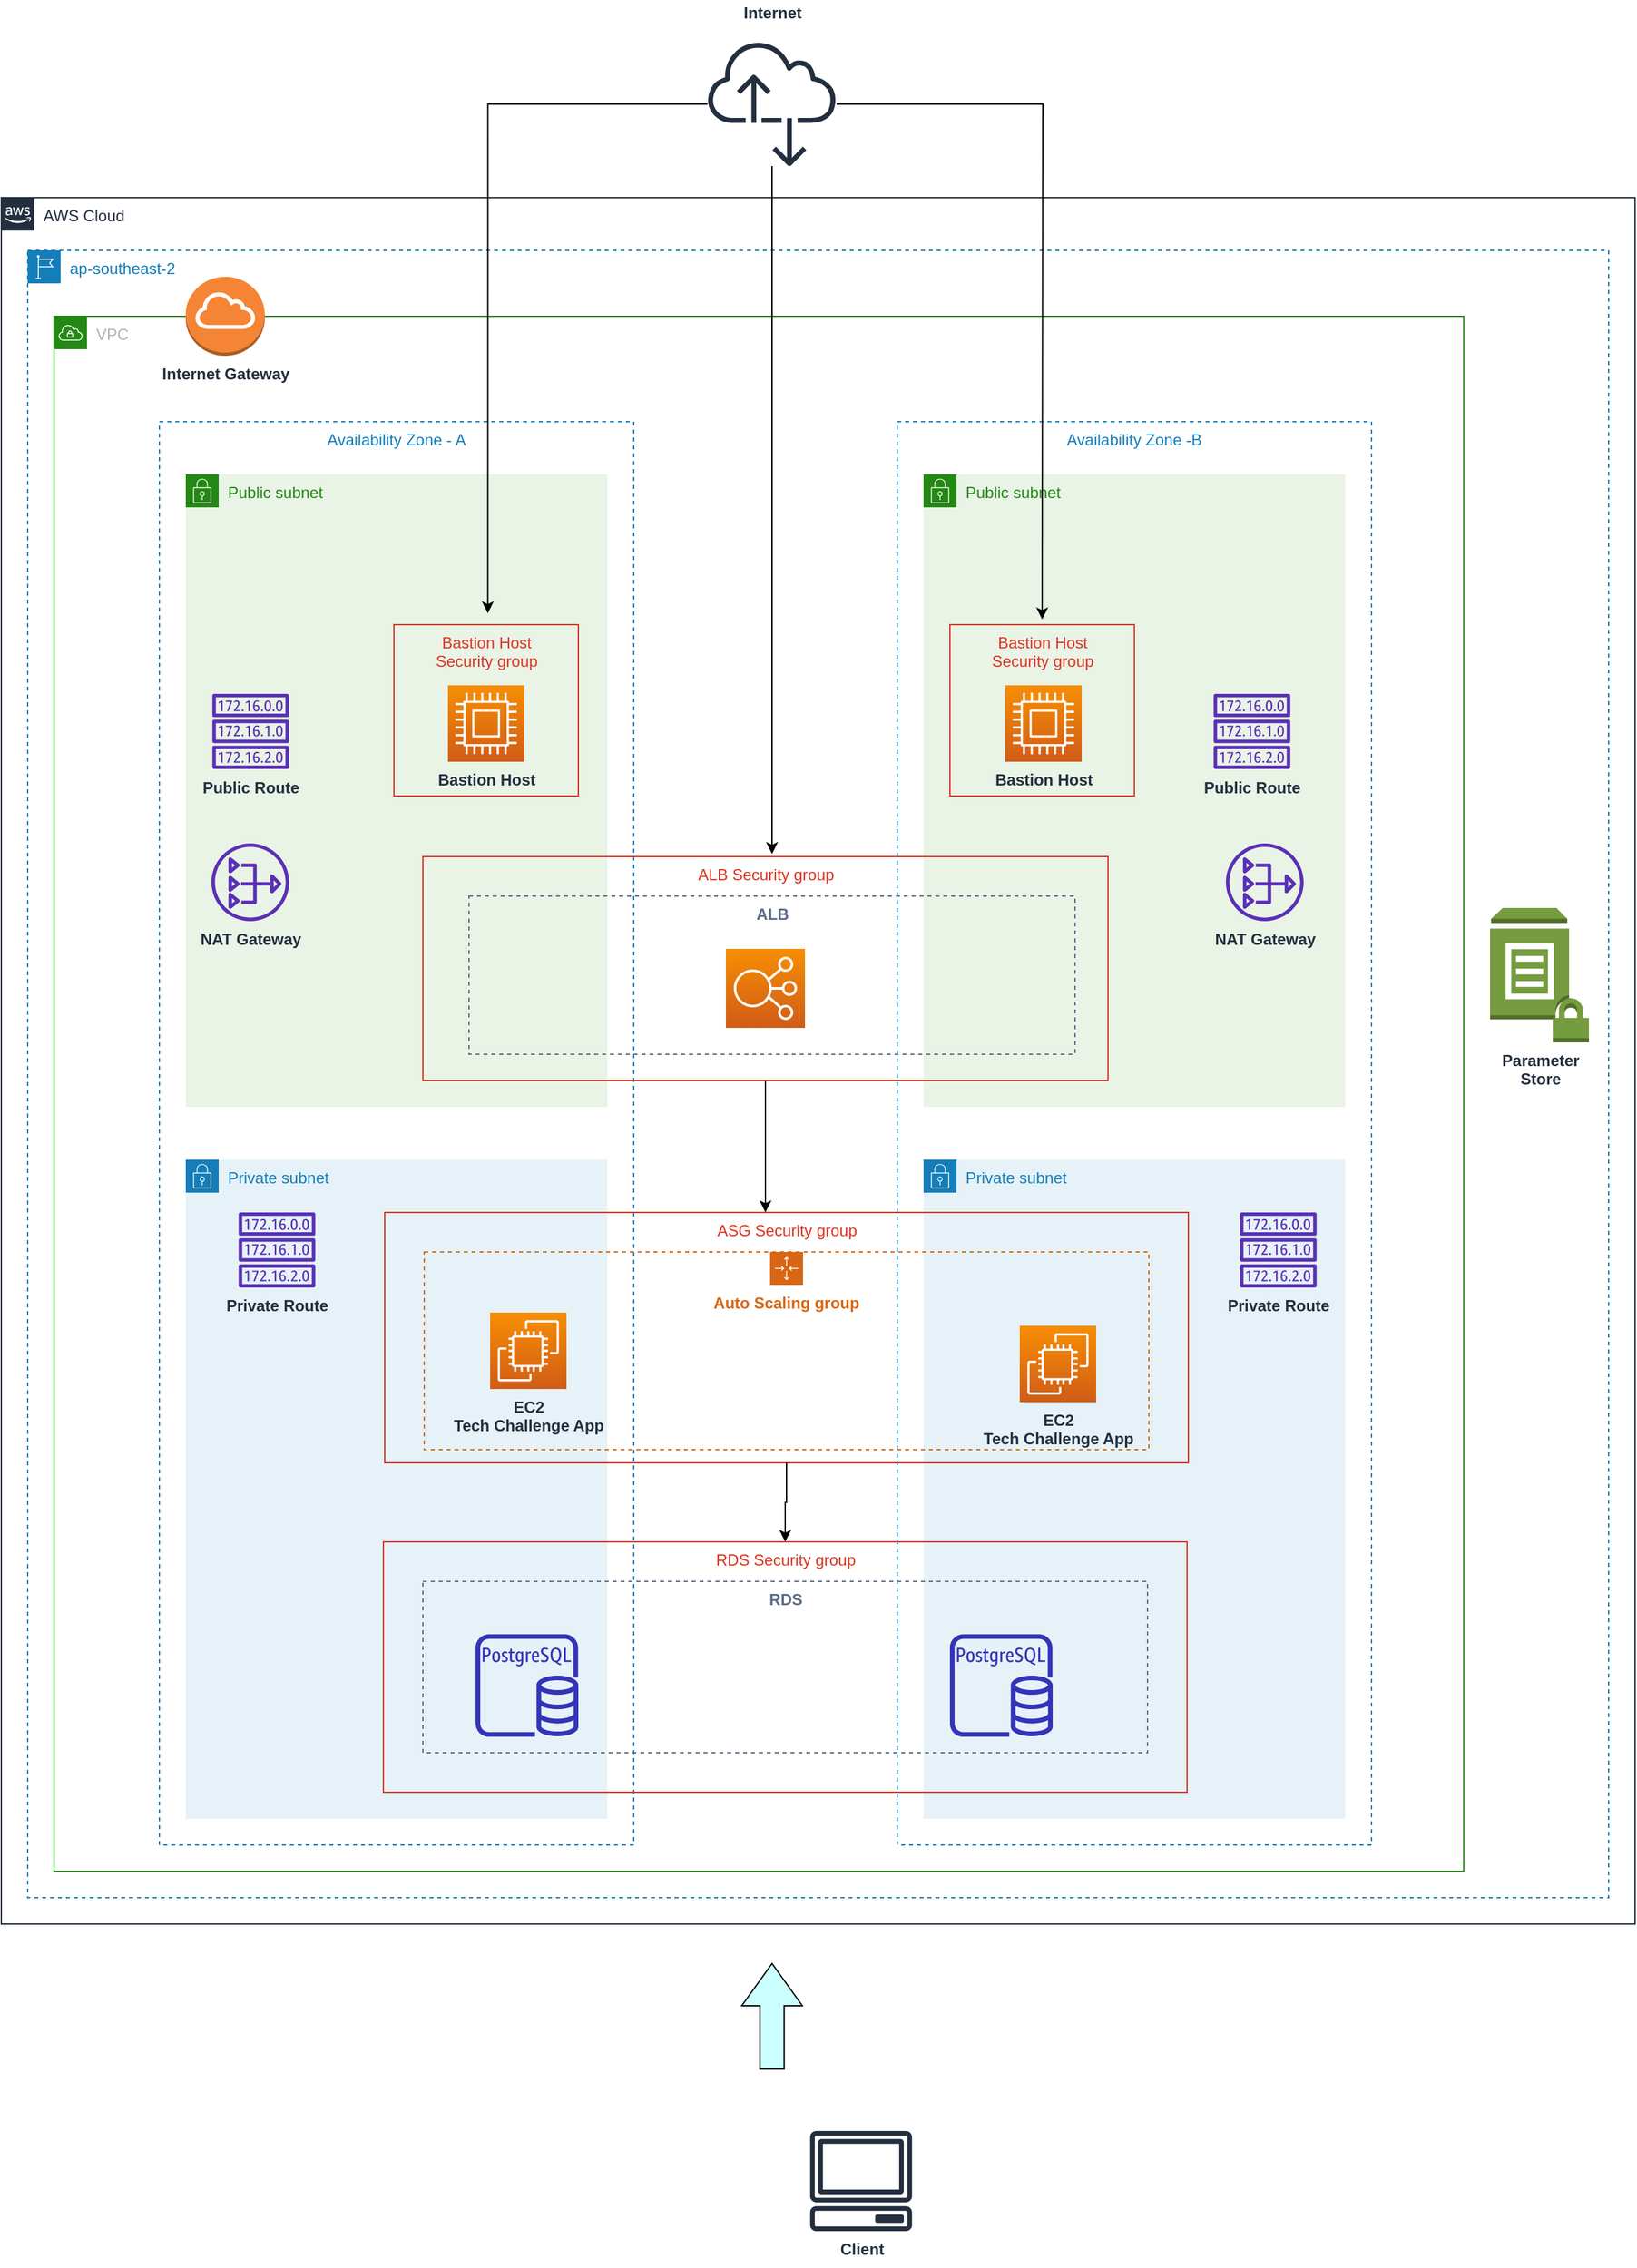 <mxfile version="14.8.4" type="github">
  <diagram id="a2KCXQW5y_hcNaTkDCUP" name="Page-1">
    <mxGraphModel dx="2413" dy="2063" grid="1" gridSize="10" guides="1" tooltips="1" connect="1" arrows="1" fold="1" page="1" pageScale="1" pageWidth="827" pageHeight="1169" math="0" shadow="0">
      <root>
        <mxCell id="0" />
        <mxCell id="1" parent="0" />
        <mxCell id="QND-4vZ9Ax7OfqVobVI6-7" value="AWS Cloud" style="points=[[0,0],[0.25,0],[0.5,0],[0.75,0],[1,0],[1,0.25],[1,0.5],[1,0.75],[1,1],[0.75,1],[0.5,1],[0.25,1],[0,1],[0,0.75],[0,0.5],[0,0.25]];outlineConnect=0;gradientColor=none;html=1;whiteSpace=wrap;fontSize=12;fontStyle=0;shape=mxgraph.aws4.group;grIcon=mxgraph.aws4.group_aws_cloud_alt;strokeColor=#232F3E;fillColor=none;verticalAlign=top;align=left;spacingLeft=30;fontColor=#232F3E;dashed=0;pointerEvents=1;" vertex="1" parent="1">
          <mxGeometry x="-80" y="-210" width="1240" height="1310" as="geometry" />
        </mxCell>
        <mxCell id="AJSDm180iAo4wDnun82W-43" value="ap-southeast-2" style="points=[[0,0],[0.25,0],[0.5,0],[0.75,0],[1,0],[1,0.25],[1,0.5],[1,0.75],[1,1],[0.75,1],[0.5,1],[0.25,1],[0,1],[0,0.75],[0,0.5],[0,0.25]];outlineConnect=0;gradientColor=none;html=1;whiteSpace=wrap;fontSize=12;fontStyle=0;shape=mxgraph.aws4.group;grIcon=mxgraph.aws4.group_region;strokeColor=#147EBA;fillColor=none;verticalAlign=top;align=left;spacingLeft=30;fontColor=#147EBA;dashed=1;pointerEvents=1;" parent="1" vertex="1">
          <mxGeometry x="-60" y="-170" width="1200" height="1250" as="geometry" />
        </mxCell>
        <mxCell id="AJSDm180iAo4wDnun82W-41" value="VPC" style="points=[[0,0],[0.25,0],[0.5,0],[0.75,0],[1,0],[1,0.25],[1,0.5],[1,0.75],[1,1],[0.75,1],[0.5,1],[0.25,1],[0,1],[0,0.75],[0,0.5],[0,0.25]];outlineConnect=0;gradientColor=none;html=1;whiteSpace=wrap;fontSize=12;fontStyle=0;shape=mxgraph.aws4.group;grIcon=mxgraph.aws4.group_vpc;strokeColor=#248814;fillColor=none;verticalAlign=top;align=left;spacingLeft=30;fontColor=#AAB7B8;dashed=0;pointerEvents=1;" parent="1" vertex="1">
          <mxGeometry x="-40" y="-120" width="1070" height="1180" as="geometry" />
        </mxCell>
        <mxCell id="AJSDm180iAo4wDnun82W-2" value="Availability Zone - A" style="fillColor=none;strokeColor=#147EBA;dashed=1;verticalAlign=top;fontStyle=0;fontColor=#147EBA;" parent="1" vertex="1">
          <mxGeometry x="40" y="-40" width="360" height="1080" as="geometry" />
        </mxCell>
        <mxCell id="AJSDm180iAo4wDnun82W-3" value="Availability Zone -B" style="fillColor=none;strokeColor=#147EBA;dashed=1;verticalAlign=top;fontStyle=0;fontColor=#147EBA;" parent="1" vertex="1">
          <mxGeometry x="600" y="-40" width="360" height="1080" as="geometry" />
        </mxCell>
        <mxCell id="AJSDm180iAo4wDnun82W-4" value="Private subnet" style="points=[[0,0],[0.25,0],[0.5,0],[0.75,0],[1,0],[1,0.25],[1,0.5],[1,0.75],[1,1],[0.75,1],[0.5,1],[0.25,1],[0,1],[0,0.75],[0,0.5],[0,0.25]];outlineConnect=0;gradientColor=none;html=1;whiteSpace=wrap;fontSize=12;fontStyle=0;shape=mxgraph.aws4.group;grIcon=mxgraph.aws4.group_security_group;grStroke=0;strokeColor=#147EBA;fillColor=#E6F2F8;verticalAlign=top;align=left;spacingLeft=30;fontColor=#147EBA;dashed=0;" parent="1" vertex="1">
          <mxGeometry x="60" y="520" width="320" height="500" as="geometry" />
        </mxCell>
        <mxCell id="AJSDm180iAo4wDnun82W-5" value="Public subnet" style="points=[[0,0],[0.25,0],[0.5,0],[0.75,0],[1,0],[1,0.25],[1,0.5],[1,0.75],[1,1],[0.75,1],[0.5,1],[0.25,1],[0,1],[0,0.75],[0,0.5],[0,0.25]];outlineConnect=0;gradientColor=none;html=1;whiteSpace=wrap;fontSize=12;fontStyle=0;shape=mxgraph.aws4.group;grIcon=mxgraph.aws4.group_security_group;grStroke=0;strokeColor=#248814;fillColor=#E9F3E6;verticalAlign=top;align=left;spacingLeft=30;fontColor=#248814;dashed=0;" parent="1" vertex="1">
          <mxGeometry x="60" width="320" height="480" as="geometry" />
        </mxCell>
        <mxCell id="AJSDm180iAo4wDnun82W-6" value="Public subnet" style="points=[[0,0],[0.25,0],[0.5,0],[0.75,0],[1,0],[1,0.25],[1,0.5],[1,0.75],[1,1],[0.75,1],[0.5,1],[0.25,1],[0,1],[0,0.75],[0,0.5],[0,0.25]];outlineConnect=0;gradientColor=none;html=1;whiteSpace=wrap;fontSize=12;fontStyle=0;shape=mxgraph.aws4.group;grIcon=mxgraph.aws4.group_security_group;grStroke=0;strokeColor=#248814;fillColor=#E9F3E6;verticalAlign=top;align=left;spacingLeft=30;fontColor=#248814;dashed=0;" parent="1" vertex="1">
          <mxGeometry x="620" width="320" height="480" as="geometry" />
        </mxCell>
        <mxCell id="AJSDm180iAo4wDnun82W-7" value="Private subnet" style="points=[[0,0],[0.25,0],[0.5,0],[0.75,0],[1,0],[1,0.25],[1,0.5],[1,0.75],[1,1],[0.75,1],[0.5,1],[0.25,1],[0,1],[0,0.75],[0,0.5],[0,0.25]];outlineConnect=0;gradientColor=none;html=1;whiteSpace=wrap;fontSize=12;fontStyle=0;shape=mxgraph.aws4.group;grIcon=mxgraph.aws4.group_security_group;grStroke=0;strokeColor=#147EBA;fillColor=#E6F2F8;verticalAlign=top;align=left;spacingLeft=30;fontColor=#147EBA;dashed=0;" parent="1" vertex="1">
          <mxGeometry x="620" y="520" width="320" height="500" as="geometry" />
        </mxCell>
        <mxCell id="AJSDm180iAo4wDnun82W-8" value="&lt;span style=&quot;white-space: pre&quot;&gt;	&lt;/span&gt;" style="outlineConnect=0;fontColor=#232F3E;gradientColor=none;fillColor=#3334B9;strokeColor=none;dashed=0;verticalLabelPosition=bottom;verticalAlign=top;align=center;html=1;fontSize=12;fontStyle=0;aspect=fixed;pointerEvents=1;shape=mxgraph.aws4.rds_postgresql_instance;" parent="1" vertex="1">
          <mxGeometry x="280" y="880" width="78" height="78" as="geometry" />
        </mxCell>
        <mxCell id="AJSDm180iAo4wDnun82W-9" value="" style="outlineConnect=0;fontColor=#232F3E;gradientColor=none;fillColor=#3334B9;strokeColor=none;dashed=0;verticalLabelPosition=bottom;verticalAlign=top;align=center;html=1;fontSize=12;fontStyle=0;aspect=fixed;pointerEvents=1;shape=mxgraph.aws4.rds_postgresql_instance;" parent="1" vertex="1">
          <mxGeometry x="640" y="880" width="78" height="78" as="geometry" />
        </mxCell>
        <mxCell id="AJSDm180iAo4wDnun82W-12" value="&lt;b&gt;Auto Scaling group&lt;/b&gt;" style="points=[[0,0],[0.25,0],[0.5,0],[0.75,0],[1,0],[1,0.25],[1,0.5],[1,0.75],[1,1],[0.75,1],[0.5,1],[0.25,1],[0,1],[0,0.75],[0,0.5],[0,0.25]];outlineConnect=0;gradientColor=none;html=1;whiteSpace=wrap;fontSize=12;fontStyle=0;shape=mxgraph.aws4.groupCenter;grIcon=mxgraph.aws4.group_auto_scaling_group;grStroke=1;strokeColor=#D86613;fillColor=none;verticalAlign=top;align=center;fontColor=#D86613;dashed=1;spacingTop=25;pointerEvents=1;" parent="1" vertex="1">
          <mxGeometry x="241" y="590" width="550" height="150" as="geometry" />
        </mxCell>
        <mxCell id="AJSDm180iAo4wDnun82W-16" value="" style="points=[[0,0,0],[0.25,0,0],[0.5,0,0],[0.75,0,0],[1,0,0],[0,1,0],[0.25,1,0],[0.5,1,0],[0.75,1,0],[1,1,0],[0,0.25,0],[0,0.5,0],[0,0.75,0],[1,0.25,0],[1,0.5,0],[1,0.75,0]];outlineConnect=0;fontColor=#232F3E;gradientColor=#F78E04;gradientDirection=north;fillColor=#D05C17;strokeColor=#ffffff;dashed=0;verticalLabelPosition=bottom;verticalAlign=top;align=center;html=1;fontSize=12;fontStyle=0;aspect=fixed;shape=mxgraph.aws4.resourceIcon;resIcon=mxgraph.aws4.elastic_load_balancing;pointerEvents=1;" parent="1" vertex="1">
          <mxGeometry x="470" y="360" width="60" height="60" as="geometry" />
        </mxCell>
        <mxCell id="QND-4vZ9Ax7OfqVobVI6-3" value="" style="edgeStyle=orthogonalEdgeStyle;rounded=0;orthogonalLoop=1;jettySize=auto;html=1;fontColor=#232F3E;" edge="1" parent="1" source="AJSDm180iAo4wDnun82W-21" target="AJSDm180iAo4wDnun82W-15">
          <mxGeometry relative="1" as="geometry">
            <Array as="points">
              <mxPoint x="500" y="520" />
              <mxPoint x="500" y="520" />
            </Array>
          </mxGeometry>
        </mxCell>
        <mxCell id="AJSDm180iAo4wDnun82W-21" value="ALB Security group" style="fillColor=none;strokeColor=#DD3522;verticalAlign=top;fontStyle=0;fontColor=#DD3522;dashed=0;pointerEvents=1;html=1;" parent="1" vertex="1">
          <mxGeometry x="240" y="290" width="520" height="170" as="geometry" />
        </mxCell>
        <mxCell id="AJSDm180iAo4wDnun82W-22" value="&lt;b&gt;ALB&lt;/b&gt;" style="fillColor=none;strokeColor=#5A6C86;dashed=1;verticalAlign=top;fontStyle=0;fontColor=#5A6C86;pointerEvents=1;html=1;" parent="1" vertex="1">
          <mxGeometry x="275" y="320" width="460" height="120" as="geometry" />
        </mxCell>
        <mxCell id="AJSDm180iAo4wDnun82W-24" value="&lt;b&gt;Bastion Host&lt;/b&gt;" style="points=[[0,0,0],[0.25,0,0],[0.5,0,0],[0.75,0,0],[1,0,0],[0,1,0],[0.25,1,0],[0.5,1,0],[0.75,1,0],[1,1,0],[0,0.25,0],[0,0.5,0],[0,0.75,0],[1,0.25,0],[1,0.5,0],[1,0.75,0]];outlineConnect=0;fontColor=#232F3E;gradientColor=#F78E04;gradientDirection=north;fillColor=#D05C17;strokeColor=#ffffff;dashed=0;verticalLabelPosition=bottom;verticalAlign=top;align=center;html=1;fontSize=12;fontStyle=0;aspect=fixed;shape=mxgraph.aws4.resourceIcon;resIcon=mxgraph.aws4.compute;pointerEvents=1;" parent="1" vertex="1">
          <mxGeometry x="259" y="160" width="58" height="58" as="geometry" />
        </mxCell>
        <mxCell id="AJSDm180iAo4wDnun82W-27" value="&lt;b&gt;NAT Gateway&lt;/b&gt;" style="outlineConnect=0;fontColor=#232F3E;gradientColor=none;fillColor=#5A30B5;strokeColor=none;dashed=0;verticalLabelPosition=bottom;verticalAlign=top;align=center;html=1;fontSize=12;fontStyle=0;aspect=fixed;pointerEvents=1;shape=mxgraph.aws4.nat_gateway;" parent="1" vertex="1">
          <mxGeometry x="79.5" y="280" width="59" height="59" as="geometry" />
        </mxCell>
        <mxCell id="AJSDm180iAo4wDnun82W-28" value="&lt;b&gt;NAT Gateway&lt;/b&gt;" style="outlineConnect=0;fontColor=#232F3E;gradientColor=none;fillColor=#5A30B5;strokeColor=none;dashed=0;verticalLabelPosition=bottom;verticalAlign=top;align=center;html=1;fontSize=12;fontStyle=0;aspect=fixed;pointerEvents=1;shape=mxgraph.aws4.nat_gateway;" parent="1" vertex="1">
          <mxGeometry x="849.5" y="280" width="59" height="59" as="geometry" />
        </mxCell>
        <mxCell id="AJSDm180iAo4wDnun82W-29" value="&lt;b&gt;Public Route&lt;/b&gt;" style="outlineConnect=0;fontColor=#232F3E;gradientColor=none;fillColor=#5A30B5;strokeColor=none;dashed=0;verticalLabelPosition=bottom;verticalAlign=top;align=center;html=1;fontSize=12;fontStyle=0;aspect=fixed;pointerEvents=1;shape=mxgraph.aws4.route_table;" parent="1" vertex="1">
          <mxGeometry x="80" y="166.5" width="58.5" height="57" as="geometry" />
        </mxCell>
        <mxCell id="AJSDm180iAo4wDnun82W-30" value="&lt;b&gt;Public Route&lt;/b&gt;" style="outlineConnect=0;fontColor=#232F3E;gradientColor=none;fillColor=#5A30B5;strokeColor=none;dashed=0;verticalLabelPosition=bottom;verticalAlign=top;align=center;html=1;fontSize=12;fontStyle=0;aspect=fixed;pointerEvents=1;shape=mxgraph.aws4.route_table;" parent="1" vertex="1">
          <mxGeometry x="840" y="166.5" width="58.5" height="57" as="geometry" />
        </mxCell>
        <mxCell id="AJSDm180iAo4wDnun82W-31" value="&lt;b&gt;Private Route&lt;/b&gt;" style="outlineConnect=0;fontColor=#232F3E;gradientColor=none;fillColor=#5A30B5;strokeColor=none;dashed=0;verticalLabelPosition=bottom;verticalAlign=top;align=center;html=1;fontSize=12;fontStyle=0;aspect=fixed;pointerEvents=1;shape=mxgraph.aws4.route_table;" parent="1" vertex="1">
          <mxGeometry x="860" y="560" width="58.5" height="57" as="geometry" />
        </mxCell>
        <mxCell id="AJSDm180iAo4wDnun82W-32" value="&lt;b&gt;Private Route&lt;/b&gt;" style="outlineConnect=0;fontColor=#232F3E;gradientColor=none;fillColor=#5A30B5;strokeColor=none;dashed=0;verticalLabelPosition=bottom;verticalAlign=top;align=center;html=1;fontSize=12;fontStyle=0;aspect=fixed;pointerEvents=1;shape=mxgraph.aws4.route_table;" parent="1" vertex="1">
          <mxGeometry x="100" y="560" width="58.5" height="57" as="geometry" />
        </mxCell>
        <mxCell id="AJSDm180iAo4wDnun82W-25" value="Bastion Host &lt;br&gt;Security group" style="fillColor=none;strokeColor=#DD3522;verticalAlign=top;fontStyle=0;fontColor=#DD3522;dashed=0;pointerEvents=1;html=1;" parent="1" vertex="1">
          <mxGeometry x="218" y="114" width="140" height="130" as="geometry" />
        </mxCell>
        <mxCell id="AJSDm180iAo4wDnun82W-35" value="&lt;b&gt;Bastion Host&lt;/b&gt;" style="points=[[0,0,0],[0.25,0,0],[0.5,0,0],[0.75,0,0],[1,0,0],[0,1,0],[0.25,1,0],[0.5,1,0],[0.75,1,0],[1,1,0],[0,0.25,0],[0,0.5,0],[0,0.75,0],[1,0.25,0],[1,0.5,0],[1,0.75,0]];outlineConnect=0;fontColor=#232F3E;gradientColor=#F78E04;gradientDirection=north;fillColor=#D05C17;strokeColor=#ffffff;dashed=0;verticalLabelPosition=bottom;verticalAlign=top;align=center;html=1;fontSize=12;fontStyle=0;aspect=fixed;shape=mxgraph.aws4.resourceIcon;resIcon=mxgraph.aws4.compute;pointerEvents=1;" parent="1" vertex="1">
          <mxGeometry x="682" y="160" width="58" height="58" as="geometry" />
        </mxCell>
        <mxCell id="AJSDm180iAo4wDnun82W-36" value="Bastion Host &lt;br&gt;Security group" style="fillColor=none;strokeColor=#DD3522;verticalAlign=top;fontStyle=0;fontColor=#DD3522;dashed=0;pointerEvents=1;html=1;" parent="1" vertex="1">
          <mxGeometry x="640" y="114" width="140" height="130" as="geometry" />
        </mxCell>
        <mxCell id="AJSDm180iAo4wDnun82W-38" value="&lt;b&gt;EC2&lt;br&gt;Tech Challenge App&lt;/b&gt;" style="points=[[0,0,0],[0.25,0,0],[0.5,0,0],[0.75,0,0],[1,0,0],[0,1,0],[0.25,1,0],[0.5,1,0],[0.75,1,0],[1,1,0],[0,0.25,0],[0,0.5,0],[0,0.75,0],[1,0.25,0],[1,0.5,0],[1,0.75,0]];outlineConnect=0;fontColor=#232F3E;gradientColor=#F78E04;gradientDirection=north;fillColor=#D05C17;strokeColor=#ffffff;dashed=0;verticalLabelPosition=bottom;verticalAlign=top;align=center;html=1;fontSize=12;fontStyle=0;aspect=fixed;shape=mxgraph.aws4.resourceIcon;resIcon=mxgraph.aws4.ec2;pointerEvents=1;" parent="1" vertex="1">
          <mxGeometry x="291" y="636" width="58" height="58" as="geometry" />
        </mxCell>
        <mxCell id="AJSDm180iAo4wDnun82W-39" value="&lt;b&gt;EC2&lt;br&gt;Tech Challenge App&lt;/b&gt;" style="points=[[0,0,0],[0.25,0,0],[0.5,0,0],[0.75,0,0],[1,0,0],[0,1,0],[0.25,1,0],[0.5,1,0],[0.75,1,0],[1,1,0],[0,0.25,0],[0,0.5,0],[0,0.75,0],[1,0.25,0],[1,0.5,0],[1,0.75,0]];outlineConnect=0;fontColor=#232F3E;gradientColor=#F78E04;gradientDirection=north;fillColor=#D05C17;strokeColor=#ffffff;dashed=0;verticalLabelPosition=bottom;verticalAlign=top;align=center;html=1;fontSize=12;fontStyle=0;aspect=fixed;shape=mxgraph.aws4.resourceIcon;resIcon=mxgraph.aws4.ec2;pointerEvents=1;" parent="1" vertex="1">
          <mxGeometry x="693" y="646" width="58" height="58" as="geometry" />
        </mxCell>
        <mxCell id="AJSDm180iAo4wDnun82W-42" value="&lt;b&gt;Internet Gateway&lt;/b&gt;" style="outlineConnect=0;dashed=0;verticalLabelPosition=bottom;verticalAlign=top;align=center;html=1;shape=mxgraph.aws3.internet_gateway;fillColor=#F58534;gradientColor=none;pointerEvents=1;fontColor=#232F3E;" parent="1" vertex="1">
          <mxGeometry x="60" y="-150" width="60" height="60" as="geometry" />
        </mxCell>
        <mxCell id="QND-4vZ9Ax7OfqVobVI6-4" value="" style="edgeStyle=orthogonalEdgeStyle;rounded=0;orthogonalLoop=1;jettySize=auto;html=1;fontColor=#232F3E;" edge="1" parent="1" source="AJSDm180iAo4wDnun82W-45">
          <mxGeometry relative="1" as="geometry">
            <mxPoint x="710" y="110" as="targetPoint" />
          </mxGeometry>
        </mxCell>
        <mxCell id="QND-4vZ9Ax7OfqVobVI6-5" style="edgeStyle=orthogonalEdgeStyle;rounded=0;orthogonalLoop=1;jettySize=auto;html=1;entryX=0.509;entryY=-0.066;entryDx=0;entryDy=0;entryPerimeter=0;fontColor=#232F3E;" edge="1" parent="1" source="AJSDm180iAo4wDnun82W-45" target="AJSDm180iAo4wDnun82W-25">
          <mxGeometry relative="1" as="geometry" />
        </mxCell>
        <mxCell id="QND-4vZ9Ax7OfqVobVI6-6" style="edgeStyle=orthogonalEdgeStyle;rounded=0;orthogonalLoop=1;jettySize=auto;html=1;fontColor=#232F3E;" edge="1" parent="1" source="AJSDm180iAo4wDnun82W-45">
          <mxGeometry relative="1" as="geometry">
            <mxPoint x="505" y="288" as="targetPoint" />
          </mxGeometry>
        </mxCell>
        <mxCell id="AJSDm180iAo4wDnun82W-45" value="" style="outlineConnect=0;fontColor=#232F3E;gradientColor=none;fillColor=#232F3E;strokeColor=none;dashed=0;verticalLabelPosition=bottom;verticalAlign=top;align=center;html=1;fontSize=12;fontStyle=0;aspect=fixed;pointerEvents=1;shape=mxgraph.aws4.internet_alt2;" parent="1" vertex="1">
          <mxGeometry x="456" y="-330" width="98" height="98" as="geometry" />
        </mxCell>
        <mxCell id="AJSDm180iAo4wDnun82W-47" value="&lt;b&gt;Parameter &lt;br&gt;Store&lt;/b&gt;" style="outlineConnect=0;dashed=0;verticalLabelPosition=bottom;verticalAlign=top;align=center;html=1;shape=mxgraph.aws3.parameter_store;fillColor=#759C3E;gradientColor=none;pointerEvents=1;fontColor=#232F3E;" parent="1" vertex="1">
          <mxGeometry x="1050" y="329" width="75" height="102" as="geometry" />
        </mxCell>
        <mxCell id="AJSDm180iAo4wDnun82W-15" value="ASG Security group" style="fillColor=none;strokeColor=#DD3522;verticalAlign=top;fontStyle=0;fontColor=#DD3522;dashed=0;pointerEvents=1;html=1;" parent="1" vertex="1">
          <mxGeometry x="211" y="560" width="610" height="190" as="geometry" />
        </mxCell>
        <mxCell id="AJSDm180iAo4wDnun82W-10" value="&lt;b&gt;RDS&lt;/b&gt;" style="fillColor=none;strokeColor=#5A6C86;dashed=1;verticalAlign=top;fontStyle=0;fontColor=#5A6C86;pointerEvents=1;html=1;" parent="1" vertex="1">
          <mxGeometry x="240" y="840" width="550" height="130" as="geometry" />
        </mxCell>
        <mxCell id="QND-4vZ9Ax7OfqVobVI6-2" value="" style="edgeStyle=orthogonalEdgeStyle;rounded=0;orthogonalLoop=1;jettySize=auto;html=1;fontColor=#232F3E;" edge="1" parent="1" source="AJSDm180iAo4wDnun82W-15" target="AJSDm180iAo4wDnun82W-11">
          <mxGeometry relative="1" as="geometry" />
        </mxCell>
        <mxCell id="AJSDm180iAo4wDnun82W-11" value="RDS Security group" style="fillColor=none;strokeColor=#DD3522;verticalAlign=top;fontStyle=0;fontColor=#DD3522;dashed=0;pointerEvents=1;html=1;" parent="1" vertex="1">
          <mxGeometry x="210" y="810" width="610" height="190" as="geometry" />
        </mxCell>
        <mxCell id="QND-4vZ9Ax7OfqVobVI6-8" value="&lt;b&gt;Internet&lt;/b&gt;" style="text;html=1;align=center;verticalAlign=middle;resizable=0;points=[];autosize=1;strokeColor=none;fontColor=#232F3E;" vertex="1" parent="1">
          <mxGeometry x="475" y="-360" width="60" height="20" as="geometry" />
        </mxCell>
        <mxCell id="QND-4vZ9Ax7OfqVobVI6-10" value="" style="shape=image;imageAspect=0;aspect=fixed;verticalLabelPosition=bottom;verticalAlign=top;dashed=0;pointerEvents=1;fontColor=#232F3E;fillColor=#CCFFFF;html=1;image=https://s3-ap-southeast-2.amazonaws.com/content-prod-529546285894/2020/03/tf.png;" vertex="1" parent="1">
          <mxGeometry x="378.44" y="1230" width="130.25" height="130" as="geometry" />
        </mxCell>
        <mxCell id="QND-4vZ9Ax7OfqVobVI6-16" value="" style="shape=singleArrow;whiteSpace=wrap;html=1;arrowWidth=0.4;arrowSize=0.4;flipH=1;dashed=0;pointerEvents=1;fontColor=#232F3E;fillColor=#CCFFFF;verticalAlign=top;direction=north;" vertex="1" parent="1">
          <mxGeometry x="482" y="1130" width="46" height="80" as="geometry" />
        </mxCell>
        <mxCell id="QND-4vZ9Ax7OfqVobVI6-18" value="&lt;b&gt;Client&lt;/b&gt;" style="outlineConnect=0;fontColor=#232F3E;gradientColor=none;fillColor=#232F3E;strokeColor=none;dashed=0;verticalLabelPosition=bottom;verticalAlign=top;align=center;html=1;fontSize=12;fontStyle=0;aspect=fixed;pointerEvents=1;shape=mxgraph.aws4.client;" vertex="1" parent="1">
          <mxGeometry x="533.56" y="1257" width="78" height="76" as="geometry" />
        </mxCell>
      </root>
    </mxGraphModel>
  </diagram>
</mxfile>
